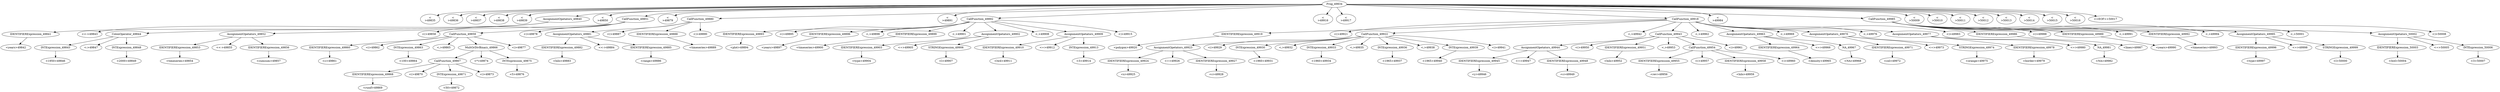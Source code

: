 digraph {

"Prog_49834"->"<
>49835";
"Prog_49834"->"<
>49836";
"Prog_49834"->"<
>49837";
"Prog_49834"->"<
>49838";
"Prog_49834"->"<
>49839";
"Prog_49834"->"AssignmentOpetators_49840";
"AssignmentOpetators_49840"->"IDENTIFIERExpression_49841";
"IDENTIFIERExpression_49841"->"<years>49842";
"AssignmentOpetators_49840"->"<<->49843";
"AssignmentOpetators_49840"->"ColonOperator_49844";
"ColonOperator_49844"->"INTExpression_49845";
"INTExpression_49845"->"<1950>49846";
"ColonOperator_49844"->"<:>49847";
"ColonOperator_49844"->"INTExpression_49848";
"INTExpression_49848"->"<2000>49849";
"Prog_49834"->"<
>49850";
"Prog_49834"->"CallFunction_49851";
"CallFunction_49851"->"AssignmentOpetators_49852";
"AssignmentOpetators_49852"->"IDENTIFIERExpression_49853";
"IDENTIFIERExpression_49853"->"<timeseries>49854";
"AssignmentOpetators_49852"->"<<->49855";
"AssignmentOpetators_49852"->"IDENTIFIERExpression_49856";
"IDENTIFIERExpression_49856"->"<cumsum>49857";
"CallFunction_49851"->"<(>49858";
"CallFunction_49851"->"CallFunction_49859";
"CallFunction_49859"->"IDENTIFIERExpression_49860";
"IDENTIFIERExpression_49860"->"<c>49861";
"CallFunction_49859"->"<(>49862";
"CallFunction_49859"->"INTExpression_49863";
"INTExpression_49863"->"<100>49864";
"CallFunction_49859"->"<,>49865";
"CallFunction_49859"->"MultOrDivBinary_49866";
"MultOrDivBinary_49866"->"CallFunction_49867";
"CallFunction_49867"->"IDENTIFIERExpression_49868";
"IDENTIFIERExpression_49868"->"<runif>49869";
"CallFunction_49867"->"<(>49870";
"CallFunction_49867"->"INTExpression_49871";
"INTExpression_49871"->"<50>49872";
"CallFunction_49867"->"<)>49873";
"MultOrDivBinary_49866"->"<*>49874";
"MultOrDivBinary_49866"->"INTExpression_49875";
"INTExpression_49875"->"<5>49876";
"CallFunction_49859"->"<)>49877";
"CallFunction_49851"->"<)>49878";
"Prog_49834"->"<
>49879";
"Prog_49834"->"CallFunction_49880";
"CallFunction_49880"->"AssignmentOpetators_49881";
"AssignmentOpetators_49881"->"IDENTIFIERExpression_49882";
"IDENTIFIERExpression_49882"->"<hilo>49883";
"AssignmentOpetators_49881"->"<<->49884";
"AssignmentOpetators_49881"->"IDENTIFIERExpression_49885";
"IDENTIFIERExpression_49885"->"<range>49886";
"CallFunction_49880"->"<(>49887";
"CallFunction_49880"->"IDENTIFIERExpression_49888";
"IDENTIFIERExpression_49888"->"<timeseries>49889";
"CallFunction_49880"->"<)>49890";
"Prog_49834"->"<
>49891";
"Prog_49834"->"CallFunction_49892";
"CallFunction_49892"->"IDENTIFIERExpression_49893";
"IDENTIFIERExpression_49893"->"<plot>49894";
"CallFunction_49892"->"<(>49895";
"CallFunction_49892"->"IDENTIFIERExpression_49896";
"IDENTIFIERExpression_49896"->"<years>49897";
"CallFunction_49892"->"<,>49898";
"CallFunction_49892"->"IDENTIFIERExpression_49899";
"IDENTIFIERExpression_49899"->"<timeseries>49900";
"CallFunction_49892"->"<,>49901";
"CallFunction_49892"->"AssignmentOpetators_49902";
"AssignmentOpetators_49902"->"IDENTIFIERExpression_49903";
"IDENTIFIERExpression_49903"->"<type>49904";
"AssignmentOpetators_49902"->"<=>49905";
"AssignmentOpetators_49902"->"STRINGExpression_49906";
"STRINGExpression_49906"->"<l>49907";
"CallFunction_49892"->"<,>49908";
"CallFunction_49892"->"AssignmentOpetators_49909";
"AssignmentOpetators_49909"->"IDENTIFIERExpression_49910";
"IDENTIFIERExpression_49910"->"<lwd>49911";
"AssignmentOpetators_49909"->"<=>49912";
"AssignmentOpetators_49909"->"INTExpression_49913";
"INTExpression_49913"->"<3>49914";
"CallFunction_49892"->"<)>49915";
"Prog_49834"->"<
>49916";
"Prog_49834"->"<
>49917";
"Prog_49834"->"CallFunction_49918";
"CallFunction_49918"->"IDENTIFIERExpression_49919";
"IDENTIFIERExpression_49919"->"<polygon>49920";
"CallFunction_49918"->"<(>49921";
"CallFunction_49918"->"CallFunction_49922";
"CallFunction_49922"->"AssignmentOpetators_49923";
"AssignmentOpetators_49923"->"IDENTIFIERExpression_49924";
"IDENTIFIERExpression_49924"->"<x>49925";
"AssignmentOpetators_49923"->"<=>49926";
"AssignmentOpetators_49923"->"IDENTIFIERExpression_49927";
"IDENTIFIERExpression_49927"->"<c>49928";
"CallFunction_49922"->"<(>49929";
"CallFunction_49922"->"INTExpression_49930";
"INTExpression_49930"->"<1960>49931";
"CallFunction_49922"->"<,>49932";
"CallFunction_49922"->"INTExpression_49933";
"INTExpression_49933"->"<1960>49934";
"CallFunction_49922"->"<,>49935";
"CallFunction_49922"->"INTExpression_49936";
"INTExpression_49936"->"<1965>49937";
"CallFunction_49922"->"<,>49938";
"CallFunction_49922"->"INTExpression_49939";
"INTExpression_49939"->"<1965>49940";
"CallFunction_49922"->"<)>49941";
"CallFunction_49918"->"<,>49942";
"CallFunction_49918"->"CallFunction_49943";
"CallFunction_49943"->"AssignmentOpetators_49944";
"AssignmentOpetators_49944"->"IDENTIFIERExpression_49945";
"IDENTIFIERExpression_49945"->"<y>49946";
"AssignmentOpetators_49944"->"<=>49947";
"AssignmentOpetators_49944"->"IDENTIFIERExpression_49948";
"IDENTIFIERExpression_49948"->"<c>49949";
"CallFunction_49943"->"<(>49950";
"CallFunction_49943"->"IDENTIFIERExpression_49951";
"IDENTIFIERExpression_49951"->"<hilo>49952";
"CallFunction_49943"->"<,>49953";
"CallFunction_49943"->"CallFunction_49954";
"CallFunction_49954"->"IDENTIFIERExpression_49955";
"IDENTIFIERExpression_49955"->"<rev>49956";
"CallFunction_49954"->"<(>49957";
"CallFunction_49954"->"IDENTIFIERExpression_49958";
"IDENTIFIERExpression_49958"->"<hilo>49959";
"CallFunction_49954"->"<)>49960";
"CallFunction_49943"->"<)>49961";
"CallFunction_49918"->"<,>49962";
"CallFunction_49918"->"AssignmentOpetators_49963";
"AssignmentOpetators_49963"->"IDENTIFIERExpression_49964";
"IDENTIFIERExpression_49964"->"<density>49965";
"AssignmentOpetators_49963"->"<=>49966";
"AssignmentOpetators_49963"->"NA_49967";
"NA_49967"->"<NA>49968";
"CallFunction_49918"->"<,>49969";
"CallFunction_49918"->"AssignmentOpetators_49970";
"AssignmentOpetators_49970"->"IDENTIFIERExpression_49971";
"IDENTIFIERExpression_49971"->"<col>49972";
"AssignmentOpetators_49970"->"<=>49973";
"AssignmentOpetators_49970"->"STRINGExpression_49974";
"STRINGExpression_49974"->"<orange>49975";
"CallFunction_49918"->"<,>49976";
"CallFunction_49918"->"AssignmentOpetators_49977";
"AssignmentOpetators_49977"->"IDENTIFIERExpression_49978";
"IDENTIFIERExpression_49978"->"<border>49979";
"AssignmentOpetators_49977"->"<=>49980";
"AssignmentOpetators_49977"->"NA_49981";
"NA_49981"->"<NA>49982";
"CallFunction_49918"->"<)>49983";
"Prog_49834"->"<
>49984";
"Prog_49834"->"CallFunction_49985";
"CallFunction_49985"->"IDENTIFIERExpression_49986";
"IDENTIFIERExpression_49986"->"<lines>49987";
"CallFunction_49985"->"<(>49988";
"CallFunction_49985"->"IDENTIFIERExpression_49989";
"IDENTIFIERExpression_49989"->"<years>49990";
"CallFunction_49985"->"<,>49991";
"CallFunction_49985"->"IDENTIFIERExpression_49992";
"IDENTIFIERExpression_49992"->"<timeseries>49993";
"CallFunction_49985"->"<,>49994";
"CallFunction_49985"->"AssignmentOpetators_49995";
"AssignmentOpetators_49995"->"IDENTIFIERExpression_49996";
"IDENTIFIERExpression_49996"->"<type>49997";
"AssignmentOpetators_49995"->"<=>49998";
"AssignmentOpetators_49995"->"STRINGExpression_49999";
"STRINGExpression_49999"->"<l>50000";
"CallFunction_49985"->"<,>50001";
"CallFunction_49985"->"AssignmentOpetators_50002";
"AssignmentOpetators_50002"->"IDENTIFIERExpression_50003";
"IDENTIFIERExpression_50003"->"<lwd>50004";
"AssignmentOpetators_50002"->"<=>50005";
"AssignmentOpetators_50002"->"INTExpression_50006";
"INTExpression_50006"->"<3>50007";
"CallFunction_49985"->"<)>50008";
"Prog_49834"->"<
>50009";
"Prog_49834"->"<
>50010";
"Prog_49834"->"<
>50011";
"Prog_49834"->"<
>50012";
"Prog_49834"->"<
>50013";
"Prog_49834"->"<
>50014";
"Prog_49834"->"<
>50015";
"Prog_49834"->"<
>50016";
"Prog_49834"->"<<EOF>>50017";
}
